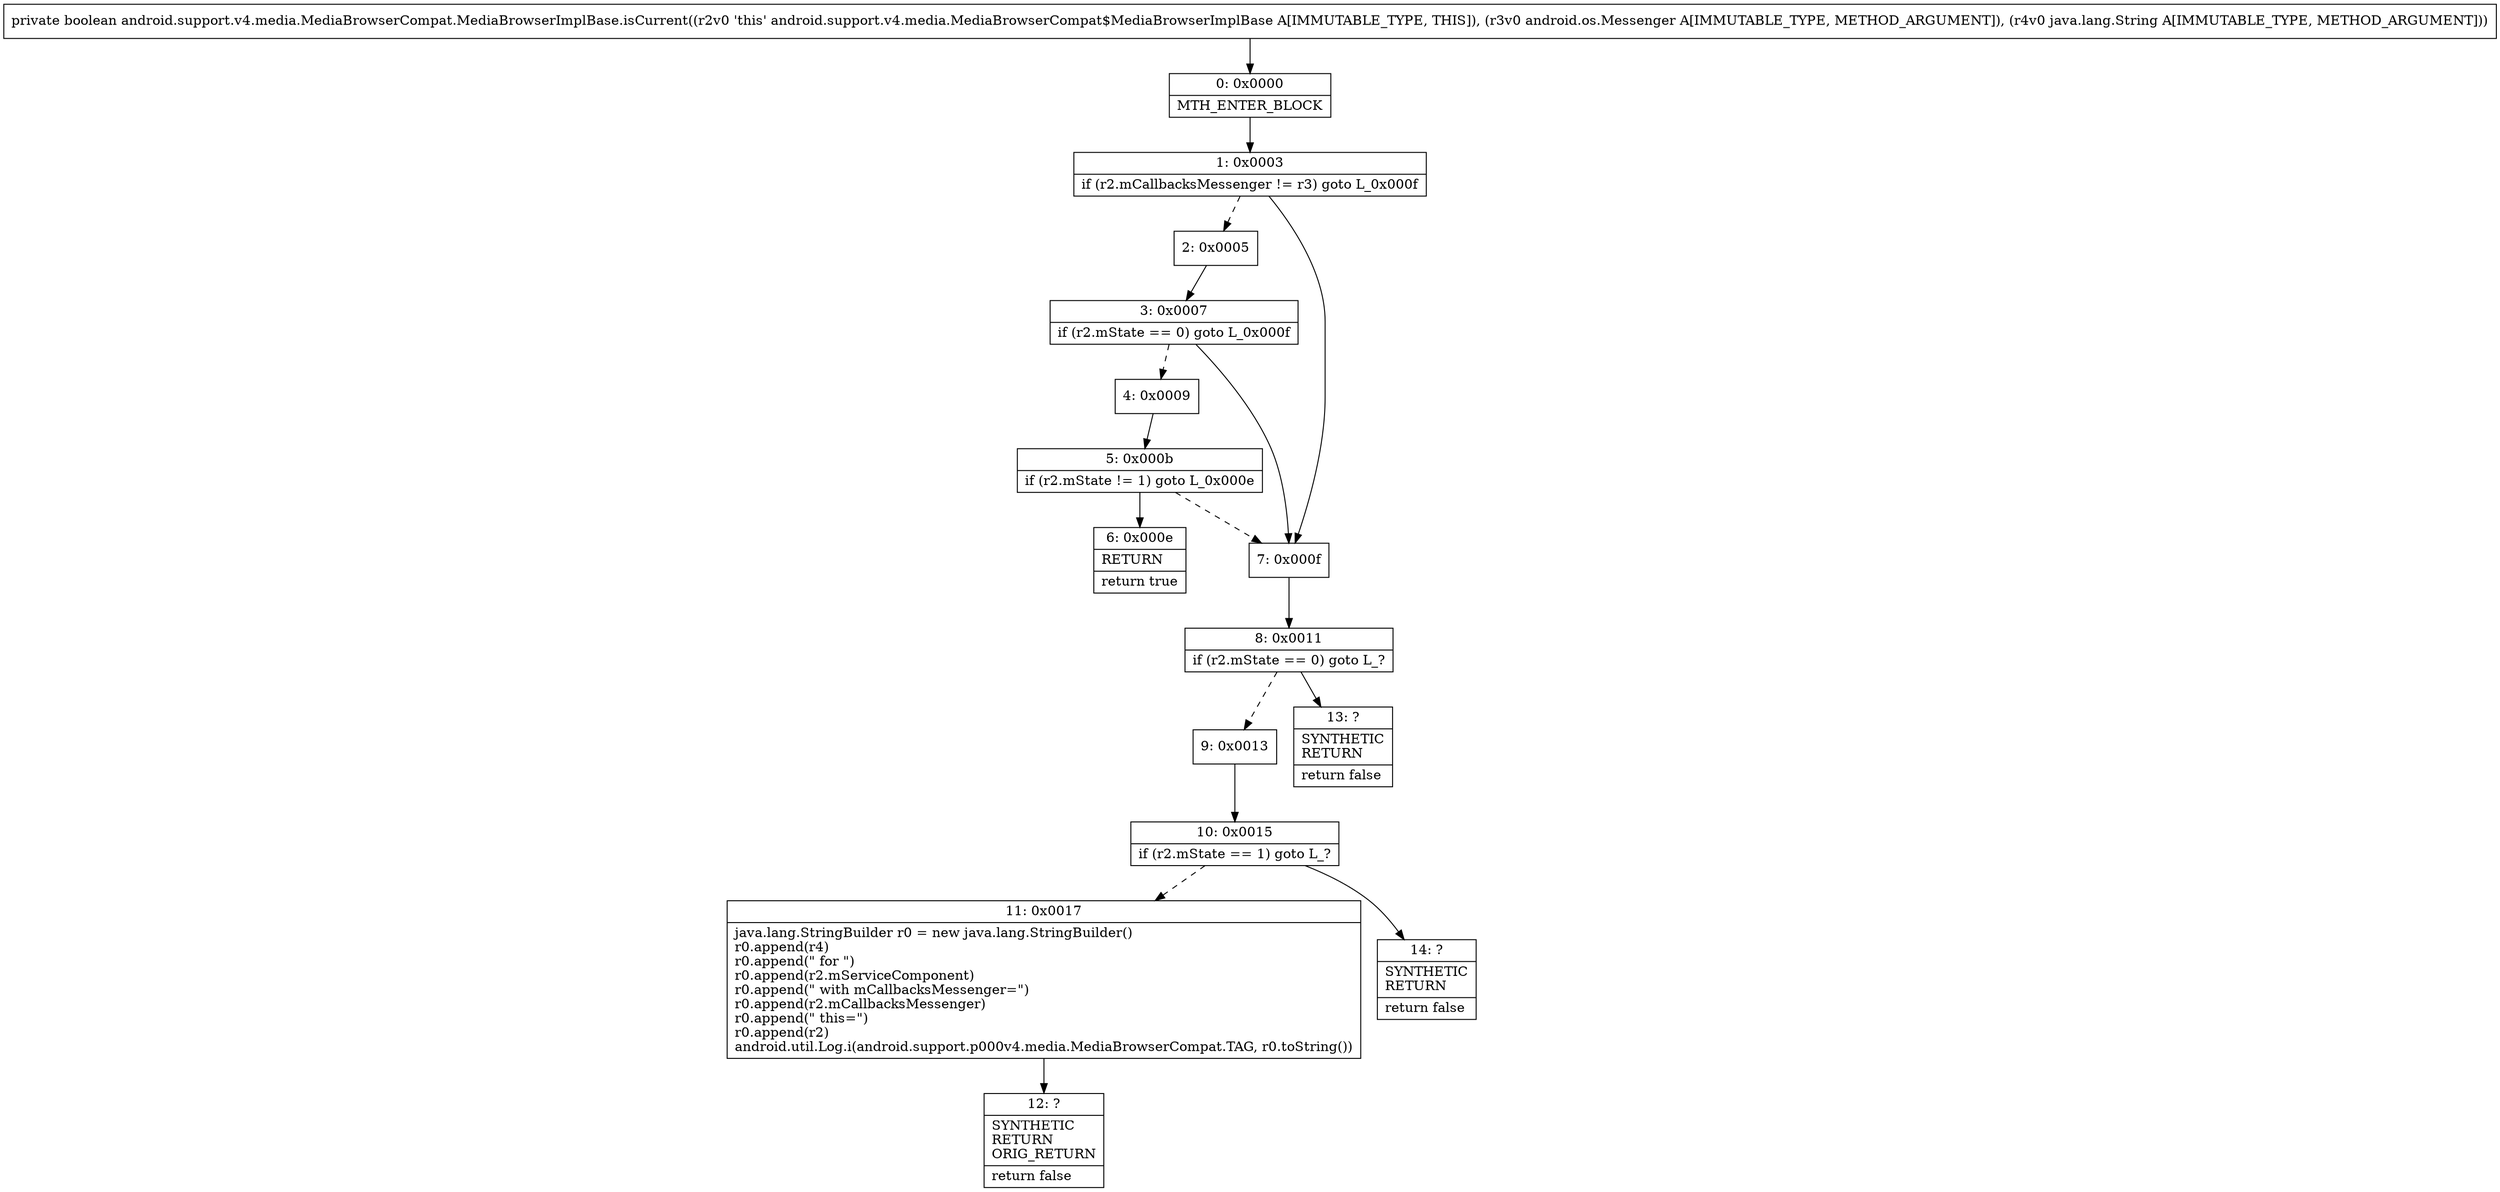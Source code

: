 digraph "CFG forandroid.support.v4.media.MediaBrowserCompat.MediaBrowserImplBase.isCurrent(Landroid\/os\/Messenger;Ljava\/lang\/String;)Z" {
Node_0 [shape=record,label="{0\:\ 0x0000|MTH_ENTER_BLOCK\l}"];
Node_1 [shape=record,label="{1\:\ 0x0003|if (r2.mCallbacksMessenger != r3) goto L_0x000f\l}"];
Node_2 [shape=record,label="{2\:\ 0x0005}"];
Node_3 [shape=record,label="{3\:\ 0x0007|if (r2.mState == 0) goto L_0x000f\l}"];
Node_4 [shape=record,label="{4\:\ 0x0009}"];
Node_5 [shape=record,label="{5\:\ 0x000b|if (r2.mState != 1) goto L_0x000e\l}"];
Node_6 [shape=record,label="{6\:\ 0x000e|RETURN\l|return true\l}"];
Node_7 [shape=record,label="{7\:\ 0x000f}"];
Node_8 [shape=record,label="{8\:\ 0x0011|if (r2.mState == 0) goto L_?\l}"];
Node_9 [shape=record,label="{9\:\ 0x0013}"];
Node_10 [shape=record,label="{10\:\ 0x0015|if (r2.mState == 1) goto L_?\l}"];
Node_11 [shape=record,label="{11\:\ 0x0017|java.lang.StringBuilder r0 = new java.lang.StringBuilder()\lr0.append(r4)\lr0.append(\" for \")\lr0.append(r2.mServiceComponent)\lr0.append(\" with mCallbacksMessenger=\")\lr0.append(r2.mCallbacksMessenger)\lr0.append(\" this=\")\lr0.append(r2)\landroid.util.Log.i(android.support.p000v4.media.MediaBrowserCompat.TAG, r0.toString())\l}"];
Node_12 [shape=record,label="{12\:\ ?|SYNTHETIC\lRETURN\lORIG_RETURN\l|return false\l}"];
Node_13 [shape=record,label="{13\:\ ?|SYNTHETIC\lRETURN\l|return false\l}"];
Node_14 [shape=record,label="{14\:\ ?|SYNTHETIC\lRETURN\l|return false\l}"];
MethodNode[shape=record,label="{private boolean android.support.v4.media.MediaBrowserCompat.MediaBrowserImplBase.isCurrent((r2v0 'this' android.support.v4.media.MediaBrowserCompat$MediaBrowserImplBase A[IMMUTABLE_TYPE, THIS]), (r3v0 android.os.Messenger A[IMMUTABLE_TYPE, METHOD_ARGUMENT]), (r4v0 java.lang.String A[IMMUTABLE_TYPE, METHOD_ARGUMENT])) }"];
MethodNode -> Node_0;
Node_0 -> Node_1;
Node_1 -> Node_2[style=dashed];
Node_1 -> Node_7;
Node_2 -> Node_3;
Node_3 -> Node_4[style=dashed];
Node_3 -> Node_7;
Node_4 -> Node_5;
Node_5 -> Node_6;
Node_5 -> Node_7[style=dashed];
Node_7 -> Node_8;
Node_8 -> Node_9[style=dashed];
Node_8 -> Node_13;
Node_9 -> Node_10;
Node_10 -> Node_11[style=dashed];
Node_10 -> Node_14;
Node_11 -> Node_12;
}

